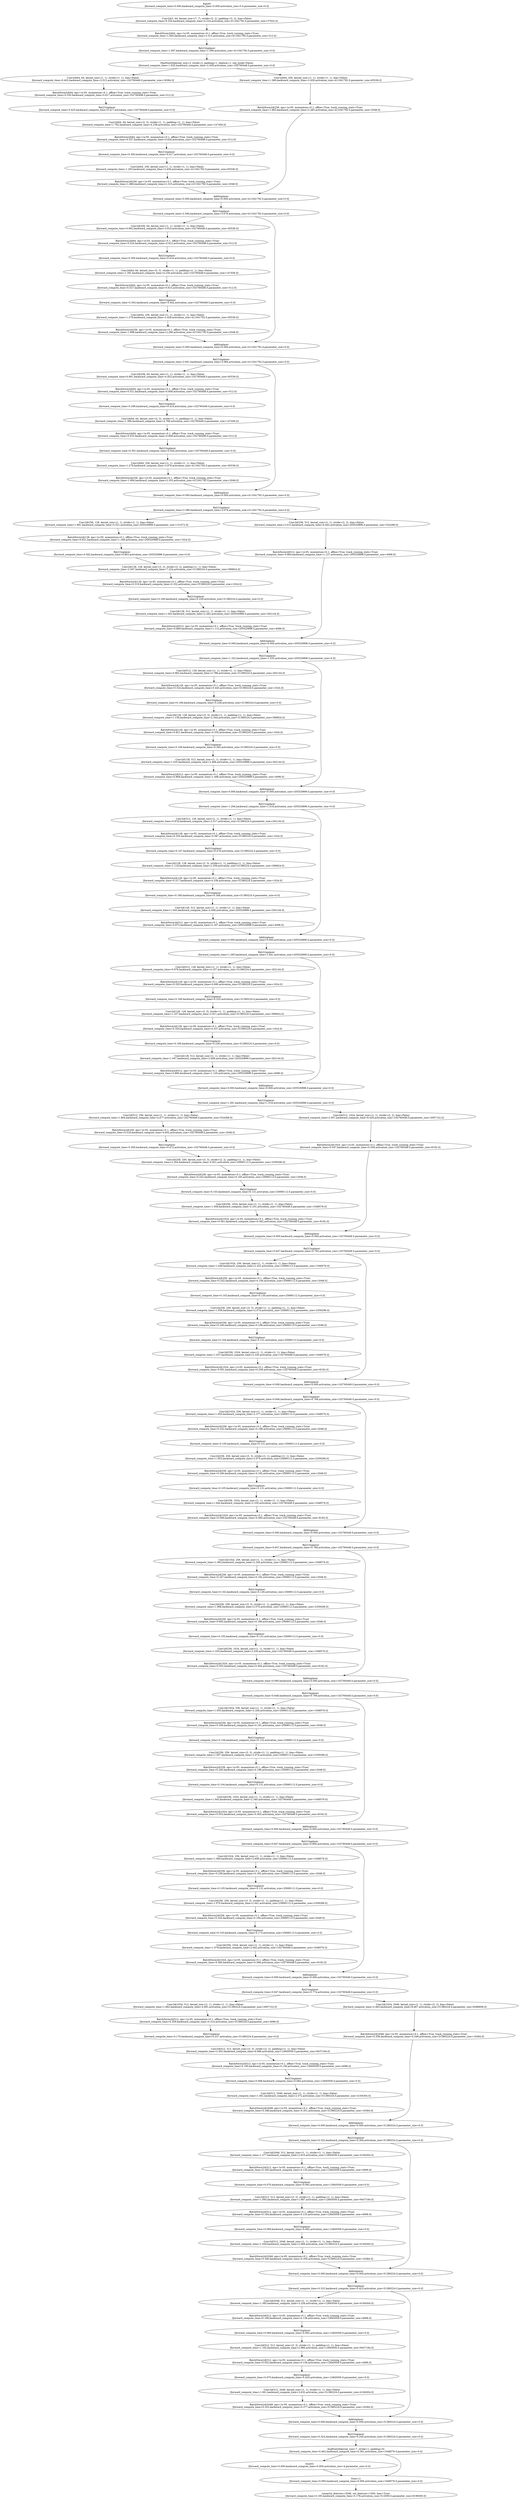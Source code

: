 digraph {
	node1 [label="Input0
[forward_compute_time=0.000,backward_compute_time=0.000,activation_size=0.0,parameter_size=0.0]"]
	node2 [label="Conv2d(3, 64, kernel_size=(7, 7), stride=(2, 2), padding=(3, 3), bias=False)
[forward_compute_time=9.334,backward_compute_time=4.224,activation_size=411041792.0,parameter_size=37632.0]"]
	node3 [label="BatchNorm2d(64, eps=1e-05, momentum=0.1, affine=True, track_running_stats=True)
[forward_compute_time=1.845,backward_compute_time=3.313,activation_size=411041792.0,parameter_size=512.0]"]
	node4 [label="ReLU(inplace)
[forward_compute_time=1.097,backward_compute_time=1.590,activation_size=411041792.0,parameter_size=0.0]"]
	node5 [label="MaxPool2d(kernel_size=3, stride=2, padding=1, dilation=1, ceil_mode=False)
[forward_compute_time=1.025,backward_compute_time=2.430,activation_size=102760448.0,parameter_size=0.0]"]
	node6 [label="Conv2d(64, 64, kernel_size=(1, 1), stride=(1, 1), bias=False)
[forward_compute_time=0.402,backward_compute_time=2.012,activation_size=102760448.0,parameter_size=16384.0]"]
	node7 [label="BatchNorm2d(64, eps=1e-05, momentum=0.1, affine=True, track_running_stats=True)
[forward_compute_time=0.530,backward_compute_time=0.617,activation_size=102760448.0,parameter_size=512.0]"]
	node8 [label="ReLU(inplace)
[forward_compute_time=0.425,backward_compute_time=0.417,activation_size=102760448.0,parameter_size=0.0]"]
	node9 [label="Conv2d(64, 64, kernel_size=(3, 3), stride=(1, 1), padding=(1, 1), bias=False)
[forward_compute_time=1.762,backward_compute_time=4.238,activation_size=102760448.0,parameter_size=147456.0]"]
	node10 [label="BatchNorm2d(64, eps=1e-05, momentum=0.1, affine=True, track_running_stats=True)
[forward_compute_time=0.527,backward_compute_time=0.620,activation_size=102760448.0,parameter_size=512.0]"]
	node11 [label="ReLU(inplace)
[forward_compute_time=0.300,backward_compute_time=0.417,activation_size=102760448.0,parameter_size=0.0]"]
	node12 [label="Conv2d(64, 256, kernel_size=(1, 1), stride=(1, 1), bias=False)
[forward_compute_time=1.293,backward_compute_time=3.436,activation_size=411041792.0,parameter_size=65536.0]"]
	node13 [label="BatchNorm2d(256, eps=1e-05, momentum=0.1, affine=True, track_running_stats=True)
[forward_compute_time=1.686,backward_compute_time=2.315,activation_size=411041792.0,parameter_size=2048.0]"]
	node14 [label="Conv2d(64, 256, kernel_size=(1, 1), stride=(1, 1), bias=False)
[forward_compute_time=1.286,backward_compute_time=3.429,activation_size=411041792.0,parameter_size=65536.0]"]
	node15 [label="BatchNorm2d(256, eps=1e-05, momentum=0.1, affine=True, track_running_stats=True)
[forward_compute_time=1.683,backward_compute_time=2.283,activation_size=411041792.0,parameter_size=2048.0]"]
	node16 [label="Add(inplace)
[forward_compute_time=0.000,backward_compute_time=0.000,activation_size=411041792.0,parameter_size=0.0]"]
	node17 [label="ReLU(inplace)
[forward_compute_time=2.594,backward_compute_time=3.079,activation_size=411041792.0,parameter_size=0.0]"]
	node18 [label="Conv2d(256, 64, kernel_size=(1, 1), stride=(1, 1), bias=False)
[forward_compute_time=0.992,backward_compute_time=3.910,activation_size=102760448.0,parameter_size=65536.0]"]
	node19 [label="BatchNorm2d(64, eps=1e-05, momentum=0.1, affine=True, track_running_stats=True)
[forward_compute_time=0.524,backward_compute_time=0.612,activation_size=102760448.0,parameter_size=512.0]"]
	node20 [label="ReLU(inplace)
[forward_compute_time=0.300,backward_compute_time=0.416,activation_size=102760448.0,parameter_size=0.0]"]
	node21 [label="Conv2d(64, 64, kernel_size=(3, 3), stride=(1, 1), padding=(1, 1), bias=False)
[forward_compute_time=1.391,backward_compute_time=4.230,activation_size=102760448.0,parameter_size=147456.0]"]
	node22 [label="BatchNorm2d(64, eps=1e-05, momentum=0.1, affine=True, track_running_stats=True)
[forward_compute_time=0.527,backward_compute_time=0.615,activation_size=102760448.0,parameter_size=512.0]"]
	node23 [label="ReLU(inplace)
[forward_compute_time=0.302,backward_compute_time=0.442,activation_size=102760448.0,parameter_size=0.0]"]
	node24 [label="Conv2d(64, 256, kernel_size=(1, 1), stride=(1, 1), bias=False)
[forward_compute_time=1.279,backward_compute_time=3.428,activation_size=411041792.0,parameter_size=65536.0]"]
	node25 [label="BatchNorm2d(256, eps=1e-05, momentum=0.1, affine=True, track_running_stats=True)
[forward_compute_time=1.686,backward_compute_time=2.296,activation_size=411041792.0,parameter_size=2048.0]"]
	node26 [label="Add(inplace)
[forward_compute_time=0.000,backward_compute_time=0.000,activation_size=411041792.0,parameter_size=0.0]"]
	node27 [label="ReLU(inplace)
[forward_compute_time=2.601,backward_compute_time=3.084,activation_size=411041792.0,parameter_size=0.0]"]
	node28 [label="Conv2d(256, 64, kernel_size=(1, 1), stride=(1, 1), bias=False)
[forward_compute_time=0.991,backward_compute_time=4.453,activation_size=102760448.0,parameter_size=65536.0]"]
	node29 [label="BatchNorm2d(64, eps=1e-05, momentum=0.1, affine=True, track_running_stats=True)
[forward_compute_time=0.521,backward_compute_time=0.609,activation_size=102760448.0,parameter_size=512.0]"]
	node30 [label="ReLU(inplace)
[forward_compute_time=0.299,backward_compute_time=0.419,activation_size=102760448.0,parameter_size=0.0]"]
	node31 [label="Conv2d(64, 64, kernel_size=(3, 3), stride=(1, 1), padding=(1, 1), bias=False)
[forward_compute_time=1.386,backward_compute_time=4.768,activation_size=102760448.0,parameter_size=147456.0]"]
	node32 [label="BatchNorm2d(64, eps=1e-05, momentum=0.1, affine=True, track_running_stats=True)
[forward_compute_time=0.533,backward_compute_time=0.608,activation_size=102760448.0,parameter_size=512.0]"]
	node33 [label="ReLU(inplace)
[forward_compute_time=0.301,backward_compute_time=0.544,activation_size=102760448.0,parameter_size=0.0]"]
	node34 [label="Conv2d(64, 256, kernel_size=(1, 1), stride=(1, 1), bias=False)
[forward_compute_time=1.279,backward_compute_time=3.976,activation_size=411041792.0,parameter_size=65536.0]"]
	node35 [label="BatchNorm2d(256, eps=1e-05, momentum=0.1, affine=True, track_running_stats=True)
[forward_compute_time=1.694,backward_compute_time=2.353,activation_size=411041792.0,parameter_size=2048.0]"]
	node36 [label="Add(inplace)
[forward_compute_time=0.000,backward_compute_time=0.000,activation_size=411041792.0,parameter_size=0.0]"]
	node37 [label="ReLU(inplace)
[forward_compute_time=2.586,backward_compute_time=3.076,activation_size=411041792.0,parameter_size=0.0]"]
	node38 [label="Conv2d(256, 128, kernel_size=(1, 1), stride=(1, 1), bias=False)
[forward_compute_time=1.891,backward_compute_time=5.521,activation_size=205520896.0,parameter_size=131072.0]"]
	node39 [label="BatchNorm2d(128, eps=1e-05, momentum=0.1, affine=True, track_running_stats=True)
[forward_compute_time=0.921,backward_compute_time=1.169,activation_size=205520896.0,parameter_size=1024.0]"]
	node40 [label="ReLU(inplace)
[forward_compute_time=0.562,backward_compute_time=0.803,activation_size=205520896.0,parameter_size=0.0]"]
	node41 [label="Conv2d(128, 128, kernel_size=(3, 3), stride=(2, 2), padding=(1, 1), bias=False)
[forward_compute_time=2.047,backward_compute_time=7.224,activation_size=51380224.0,parameter_size=589824.0]"]
	node42 [label="BatchNorm2d(128, eps=1e-05, momentum=0.1, affine=True, track_running_stats=True)
[forward_compute_time=0.319,backward_compute_time=0.332,activation_size=51380224.0,parameter_size=1024.0]"]
	node43 [label="ReLU(inplace)
[forward_compute_time=0.169,backward_compute_time=0.229,activation_size=51380224.0,parameter_size=0.0]"]
	node44 [label="Conv2d(128, 512, kernel_size=(1, 1), stride=(1, 1), bias=False)
[forward_compute_time=1.042,backward_compute_time=2.262,activation_size=205520896.0,parameter_size=262144.0]"]
	node45 [label="BatchNorm2d(512, eps=1e-05, momentum=0.1, affine=True, track_running_stats=True)
[forward_compute_time=0.869,backward_compute_time=1.112,activation_size=205520896.0,parameter_size=4096.0]"]
	node46 [label="Conv2d(256, 512, kernel_size=(1, 1), stride=(2, 2), bias=False)
[forward_compute_time=2.012,backward_compute_time=6.442,activation_size=205520896.0,parameter_size=524288.0]"]
	node47 [label="BatchNorm2d(512, eps=1e-05, momentum=0.1, affine=True, track_running_stats=True)
[forward_compute_time=0.864,backward_compute_time=1.127,activation_size=205520896.0,parameter_size=4096.0]"]
	node48 [label="Add(inplace)
[forward_compute_time=0.000,backward_compute_time=0.000,activation_size=205520896.0,parameter_size=0.0]"]
	node49 [label="ReLU(inplace)
[forward_compute_time=1.322,backward_compute_time=1.535,activation_size=205520896.0,parameter_size=0.0]"]
	node50 [label="Conv2d(512, 128, kernel_size=(1, 1), stride=(1, 1), bias=False)
[forward_compute_time=0.982,backward_compute_time=2.788,activation_size=51380224.0,parameter_size=262144.0]"]
	node51 [label="BatchNorm2d(128, eps=1e-05, momentum=0.1, affine=True, track_running_stats=True)
[forward_compute_time=0.324,backward_compute_time=0.443,activation_size=51380224.0,parameter_size=1024.0]"]
	node52 [label="ReLU(inplace)
[forward_compute_time=0.169,backward_compute_time=0.228,activation_size=51380224.0,parameter_size=0.0]"]
	node53 [label="Conv2d(128, 128, kernel_size=(3, 3), stride=(1, 1), padding=(1, 1), bias=False)
[forward_compute_time=1.139,backward_compute_time=2.344,activation_size=51380224.0,parameter_size=589824.0]"]
	node54 [label="BatchNorm2d(128, eps=1e-05, momentum=0.1, affine=True, track_running_stats=True)
[forward_compute_time=0.821,backward_compute_time=0.335,activation_size=51380224.0,parameter_size=1024.0]"]
	node55 [label="ReLU(inplace)
[forward_compute_time=0.169,backward_compute_time=0.365,activation_size=51380224.0,parameter_size=0.0]"]
	node56 [label="Conv2d(128, 512, kernel_size=(1, 1), stride=(1, 1), bias=False)
[forward_compute_time=1.035,backward_compute_time=2.468,activation_size=205520896.0,parameter_size=262144.0]"]
	node57 [label="BatchNorm2d(512, eps=1e-05, momentum=0.1, affine=True, track_running_stats=True)
[forward_compute_time=0.868,backward_compute_time=1.496,activation_size=205520896.0,parameter_size=4096.0]"]
	node58 [label="Add(inplace)
[forward_compute_time=0.000,backward_compute_time=0.000,activation_size=205520896.0,parameter_size=0.0]"]
	node59 [label="ReLU(inplace)
[forward_compute_time=1.294,backward_compute_time=1.516,activation_size=205520896.0,parameter_size=0.0]"]
	node60 [label="Conv2d(512, 128, kernel_size=(1, 1), stride=(1, 1), bias=False)
[forward_compute_time=0.978,backward_compute_time=2.517,activation_size=51380224.0,parameter_size=262144.0]"]
	node61 [label="BatchNorm2d(128, eps=1e-05, momentum=0.1, affine=True, track_running_stats=True)
[forward_compute_time=0.320,backward_compute_time=0.587,activation_size=51380224.0,parameter_size=1024.0]"]
	node62 [label="ReLU(inplace)
[forward_compute_time=0.167,backward_compute_time=0.478,activation_size=51380224.0,parameter_size=0.0]"]
	node63 [label="Conv2d(128, 128, kernel_size=(3, 3), stride=(1, 1), padding=(1, 1), bias=False)
[forward_compute_time=1.118,backward_compute_time=2.359,activation_size=51380224.0,parameter_size=589824.0]"]
	node64 [label="BatchNorm2d(128, eps=1e-05, momentum=0.1, affine=True, track_running_stats=True)
[forward_compute_time=0.317,backward_compute_time=0.336,activation_size=51380224.0,parameter_size=1024.0]"]
	node65 [label="ReLU(inplace)
[forward_compute_time=0.168,backward_compute_time=0.348,activation_size=51380224.0,parameter_size=0.0]"]
	node66 [label="Conv2d(128, 512, kernel_size=(1, 1), stride=(1, 1), bias=False)
[forward_compute_time=1.043,backward_compute_time=2.649,activation_size=205520896.0,parameter_size=262144.0]"]
	node67 [label="BatchNorm2d(512, eps=1e-05, momentum=0.1, affine=True, track_running_stats=True)
[forward_compute_time=0.872,backward_compute_time=2.167,activation_size=205520896.0,parameter_size=4096.0]"]
	node68 [label="Add(inplace)
[forward_compute_time=0.000,backward_compute_time=0.000,activation_size=205520896.0,parameter_size=0.0]"]
	node69 [label="ReLU(inplace)
[forward_compute_time=1.295,backward_compute_time=1.641,activation_size=205520896.0,parameter_size=0.0]"]
	node70 [label="Conv2d(512, 128, kernel_size=(1, 1), stride=(1, 1), bias=False)
[forward_compute_time=0.978,backward_compute_time=4.107,activation_size=51380224.0,parameter_size=262144.0]"]
	node71 [label="BatchNorm2d(128, eps=1e-05, momentum=0.1, affine=True, track_running_stats=True)
[forward_compute_time=0.320,backward_compute_time=0.690,activation_size=51380224.0,parameter_size=1024.0]"]
	node72 [label="ReLU(inplace)
[forward_compute_time=0.169,backward_compute_time=0.233,activation_size=51380224.0,parameter_size=0.0]"]
	node73 [label="Conv2d(128, 128, kernel_size=(3, 3), stride=(1, 1), padding=(1, 1), bias=False)
[forward_compute_time=1.107,backward_compute_time=2.911,activation_size=51380224.0,parameter_size=589824.0]"]
	node74 [label="BatchNorm2d(128, eps=1e-05, momentum=0.1, affine=True, track_running_stats=True)
[forward_compute_time=0.320,backward_compute_time=0.337,activation_size=51380224.0,parameter_size=1024.0]"]
	node75 [label="ReLU(inplace)
[forward_compute_time=0.169,backward_compute_time=0.236,activation_size=51380224.0,parameter_size=0.0]"]
	node76 [label="Conv2d(128, 512, kernel_size=(1, 1), stride=(1, 1), bias=False)
[forward_compute_time=1.047,backward_compute_time=2.608,activation_size=205520896.0,parameter_size=262144.0]"]
	node77 [label="BatchNorm2d(512, eps=1e-05, momentum=0.1, affine=True, track_running_stats=True)
[forward_compute_time=0.866,backward_compute_time=1.120,activation_size=205520896.0,parameter_size=4096.0]"]
	node78 [label="Add(inplace)
[forward_compute_time=0.000,backward_compute_time=0.000,activation_size=205520896.0,parameter_size=0.0]"]
	node79 [label="ReLU(inplace)
[forward_compute_time=1.291,backward_compute_time=1.518,activation_size=205520896.0,parameter_size=0.0]"]
	node80 [label="Conv2d(512, 256, kernel_size=(1, 1), stride=(1, 1), bias=False)
[forward_compute_time=1.864,backward_compute_time=4.677,activation_size=102760448.0,parameter_size=524288.0]"]
	node81 [label="BatchNorm2d(256, eps=1e-05, momentum=0.1, affine=True, track_running_stats=True)
[forward_compute_time=0.518,backward_compute_time=0.602,activation_size=102760448.0,parameter_size=2048.0]"]
	node82 [label="ReLU(inplace)
[forward_compute_time=0.300,backward_compute_time=0.472,activation_size=102760448.0,parameter_size=0.0]"]
	node83 [label="Conv2d(256, 256, kernel_size=(3, 3), stride=(2, 2), padding=(1, 1), bias=False)
[forward_compute_time=2.264,backward_compute_time=5.821,activation_size=25690112.0,parameter_size=2359296.0]"]
	node84 [label="BatchNorm2d(256, eps=1e-05, momentum=0.1, affine=True, track_running_stats=True)
[forward_compute_time=0.242,backward_compute_time=0.193,activation_size=25690112.0,parameter_size=2048.0]"]
	node85 [label="ReLU(inplace)
[forward_compute_time=0.103,backward_compute_time=0.131,activation_size=25690112.0,parameter_size=0.0]"]
	node86 [label="Conv2d(256, 1024, kernel_size=(1, 1), stride=(1, 1), bias=False)
[forward_compute_time=1.058,backward_compute_time=2.331,activation_size=102760448.0,parameter_size=1048576.0]"]
	node87 [label="BatchNorm2d(1024, eps=1e-05, momentum=0.1, affine=True, track_running_stats=True)
[forward_compute_time=0.561,backward_compute_time=0.562,activation_size=102760448.0,parameter_size=8192.0]"]
	node88 [label="Conv2d(512, 1024, kernel_size=(1, 1), stride=(2, 2), bias=False)
[forward_compute_time=2.057,backward_compute_time=6.426,activation_size=102760448.0,parameter_size=2097152.0]"]
	node89 [label="BatchNorm2d(1024, eps=1e-05, momentum=0.1, affine=True, track_running_stats=True)
[forward_compute_time=0.547,backward_compute_time=0.558,activation_size=102760448.0,parameter_size=8192.0]"]
	node90 [label="Add(inplace)
[forward_compute_time=0.000,backward_compute_time=0.000,activation_size=102760448.0,parameter_size=0.0]"]
	node91 [label="ReLU(inplace)
[forward_compute_time=0.647,backward_compute_time=0.792,activation_size=102760448.0,parameter_size=0.0]"]
	node92 [label="Conv2d(1024, 256, kernel_size=(1, 1), stride=(1, 1), bias=False)
[forward_compute_time=1.049,backward_compute_time=2.322,activation_size=25690112.0,parameter_size=1048576.0]"]
	node93 [label="BatchNorm2d(256, eps=1e-05, momentum=0.1, affine=True, track_running_stats=True)
[forward_compute_time=0.242,backward_compute_time=0.194,activation_size=25690112.0,parameter_size=2048.0]"]
	node94 [label="ReLU(inplace)
[forward_compute_time=0.103,backward_compute_time=0.130,activation_size=25690112.0,parameter_size=0.0]"]
	node95 [label="Conv2d(256, 256, kernel_size=(3, 3), stride=(1, 1), padding=(1, 1), bias=False)
[forward_compute_time=1.059,backward_compute_time=2.074,activation_size=25690112.0,parameter_size=2359296.0]"]
	node96 [label="BatchNorm2d(256, eps=1e-05, momentum=0.1, affine=True, track_running_stats=True)
[forward_compute_time=0.240,backward_compute_time=0.198,activation_size=25690112.0,parameter_size=2048.0]"]
	node97 [label="ReLU(inplace)
[forward_compute_time=0.104,backward_compute_time=0.131,activation_size=25690112.0,parameter_size=0.0]"]
	node98 [label="Conv2d(256, 1024, kernel_size=(1, 1), stride=(1, 1), bias=False)
[forward_compute_time=1.037,backward_compute_time=2.330,activation_size=102760448.0,parameter_size=1048576.0]"]
	node99 [label="BatchNorm2d(1024, eps=1e-05, momentum=0.1, affine=True, track_running_stats=True)
[forward_compute_time=0.561,backward_compute_time=0.558,activation_size=102760448.0,parameter_size=8192.0]"]
	node100 [label="Add(inplace)
[forward_compute_time=0.000,backward_compute_time=0.000,activation_size=102760448.0,parameter_size=0.0]"]
	node101 [label="ReLU(inplace)
[forward_compute_time=0.646,backward_compute_time=0.768,activation_size=102760448.0,parameter_size=0.0]"]
	node102 [label="Conv2d(1024, 256, kernel_size=(1, 1), stride=(1, 1), bias=False)
[forward_compute_time=1.050,backward_compute_time=2.377,activation_size=25690112.0,parameter_size=1048576.0]"]
	node103 [label="BatchNorm2d(256, eps=1e-05, momentum=0.1, affine=True, track_running_stats=True)
[forward_compute_time=0.242,backward_compute_time=0.196,activation_size=25690112.0,parameter_size=2048.0]"]
	node104 [label="ReLU(inplace)
[forward_compute_time=0.105,backward_compute_time=0.131,activation_size=25690112.0,parameter_size=0.0]"]
	node105 [label="Conv2d(256, 256, kernel_size=(3, 3), stride=(1, 1), padding=(1, 1), bias=False)
[forward_compute_time=1.053,backward_compute_time=2.075,activation_size=25690112.0,parameter_size=2359296.0]"]
	node106 [label="BatchNorm2d(256, eps=1e-05, momentum=0.1, affine=True, track_running_stats=True)
[forward_compute_time=0.246,backward_compute_time=0.192,activation_size=25690112.0,parameter_size=2048.0]"]
	node107 [label="ReLU(inplace)
[forward_compute_time=0.105,backward_compute_time=0.131,activation_size=25690112.0,parameter_size=0.0]"]
	node108 [label="Conv2d(256, 1024, kernel_size=(1, 1), stride=(1, 1), bias=False)
[forward_compute_time=1.044,backward_compute_time=2.330,activation_size=102760448.0,parameter_size=1048576.0]"]
	node109 [label="BatchNorm2d(1024, eps=1e-05, momentum=0.1, affine=True, track_running_stats=True)
[forward_compute_time=0.568,backward_compute_time=0.585,activation_size=102760448.0,parameter_size=8192.0]"]
	node110 [label="Add(inplace)
[forward_compute_time=0.000,backward_compute_time=0.000,activation_size=102760448.0,parameter_size=0.0]"]
	node111 [label="ReLU(inplace)
[forward_compute_time=0.647,backward_compute_time=0.768,activation_size=102760448.0,parameter_size=0.0]"]
	node112 [label="Conv2d(1024, 256, kernel_size=(1, 1), stride=(1, 1), bias=False)
[forward_compute_time=1.063,backward_compute_time=2.326,activation_size=25690112.0,parameter_size=1048576.0]"]
	node113 [label="BatchNorm2d(256, eps=1e-05, momentum=0.1, affine=True, track_running_stats=True)
[forward_compute_time=0.247,backward_compute_time=0.192,activation_size=25690112.0,parameter_size=2048.0]"]
	node114 [label="ReLU(inplace)
[forward_compute_time=0.102,backward_compute_time=0.129,activation_size=25690112.0,parameter_size=0.0]"]
	node115 [label="Conv2d(256, 256, kernel_size=(3, 3), stride=(1, 1), padding=(1, 1), bias=False)
[forward_compute_time=1.068,backward_compute_time=2.070,activation_size=25690112.0,parameter_size=2359296.0]"]
	node116 [label="BatchNorm2d(256, eps=1e-05, momentum=0.1, affine=True, track_running_stats=True)
[forward_compute_time=0.692,backward_compute_time=0.198,activation_size=25690112.0,parameter_size=2048.0]"]
	node117 [label="ReLU(inplace)
[forward_compute_time=0.105,backward_compute_time=0.131,activation_size=25690112.0,parameter_size=0.0]"]
	node118 [label="Conv2d(256, 1024, kernel_size=(1, 1), stride=(1, 1), bias=False)
[forward_compute_time=1.035,backward_compute_time=2.330,activation_size=102760448.0,parameter_size=1048576.0]"]
	node119 [label="BatchNorm2d(1024, eps=1e-05, momentum=0.1, affine=True, track_running_stats=True)
[forward_compute_time=0.552,backward_compute_time=0.564,activation_size=102760448.0,parameter_size=8192.0]"]
	node120 [label="Add(inplace)
[forward_compute_time=0.000,backward_compute_time=0.000,activation_size=102760448.0,parameter_size=0.0]"]
	node121 [label="ReLU(inplace)
[forward_compute_time=0.648,backward_compute_time=0.769,activation_size=102760448.0,parameter_size=0.0]"]
	node122 [label="Conv2d(1024, 256, kernel_size=(1, 1), stride=(1, 1), bias=False)
[forward_compute_time=1.055,backward_compute_time=2.326,activation_size=25690112.0,parameter_size=1048576.0]"]
	node123 [label="BatchNorm2d(256, eps=1e-05, momentum=0.1, affine=True, track_running_stats=True)
[forward_compute_time=0.256,backward_compute_time=0.191,activation_size=25690112.0,parameter_size=2048.0]"]
	node124 [label="ReLU(inplace)
[forward_compute_time=0.104,backward_compute_time=0.132,activation_size=25690112.0,parameter_size=0.0]"]
	node125 [label="Conv2d(256, 256, kernel_size=(3, 3), stride=(1, 1), padding=(1, 1), bias=False)
[forward_compute_time=1.057,backward_compute_time=2.074,activation_size=25690112.0,parameter_size=2359296.0]"]
	node126 [label="BatchNorm2d(256, eps=1e-05, momentum=0.1, affine=True, track_running_stats=True)
[forward_compute_time=0.240,backward_compute_time=0.198,activation_size=25690112.0,parameter_size=2048.0]"]
	node127 [label="ReLU(inplace)
[forward_compute_time=0.104,backward_compute_time=0.131,activation_size=25690112.0,parameter_size=0.0]"]
	node128 [label="Conv2d(256, 1024, kernel_size=(1, 1), stride=(1, 1), bias=False)
[forward_compute_time=1.043,backward_compute_time=2.340,activation_size=102760448.0,parameter_size=1048576.0]"]
	node129 [label="BatchNorm2d(1024, eps=1e-05, momentum=0.1, affine=True, track_running_stats=True)
[forward_compute_time=0.553,backward_compute_time=0.563,activation_size=102760448.0,parameter_size=8192.0]"]
	node130 [label="Add(inplace)
[forward_compute_time=0.000,backward_compute_time=0.000,activation_size=102760448.0,parameter_size=0.0]"]
	node131 [label="ReLU(inplace)
[forward_compute_time=0.647,backward_compute_time=0.800,activation_size=102760448.0,parameter_size=0.0]"]
	node132 [label="Conv2d(1024, 256, kernel_size=(1, 1), stride=(1, 1), bias=False)
[forward_compute_time=1.060,backward_compute_time=2.609,activation_size=25690112.0,parameter_size=1048576.0]"]
	node133 [label="BatchNorm2d(256, eps=1e-05, momentum=0.1, affine=True, track_running_stats=True)
[forward_compute_time=0.249,backward_compute_time=0.193,activation_size=25690112.0,parameter_size=2048.0]"]
	node134 [label="ReLU(inplace)
[forward_compute_time=0.105,backward_compute_time=0.131,activation_size=25690112.0,parameter_size=0.0]"]
	node135 [label="Conv2d(256, 256, kernel_size=(3, 3), stride=(1, 1), padding=(1, 1), bias=False)
[forward_compute_time=1.070,backward_compute_time=2.441,activation_size=25690112.0,parameter_size=2359296.0]"]
	node136 [label="BatchNorm2d(256, eps=1e-05, momentum=0.1, affine=True, track_running_stats=True)
[forward_compute_time=0.243,backward_compute_time=0.194,activation_size=25690112.0,parameter_size=2048.0]"]
	node137 [label="ReLU(inplace)
[forward_compute_time=0.103,backward_compute_time=0.173,activation_size=25690112.0,parameter_size=0.0]"]
	node138 [label="Conv2d(256, 1024, kernel_size=(1, 1), stride=(1, 1), bias=False)
[forward_compute_time=1.079,backward_compute_time=2.642,activation_size=102760448.0,parameter_size=1048576.0]"]
	node139 [label="BatchNorm2d(1024, eps=1e-05, momentum=0.1, affine=True, track_running_stats=True)
[forward_compute_time=0.560,backward_compute_time=0.568,activation_size=102760448.0,parameter_size=8192.0]"]
	node140 [label="Add(inplace)
[forward_compute_time=0.000,backward_compute_time=0.000,activation_size=102760448.0,parameter_size=0.0]"]
	node141 [label="ReLU(inplace)
[forward_compute_time=0.647,backward_compute_time=0.774,activation_size=102760448.0,parameter_size=0.0]"]
	node142 [label="Conv2d(1024, 512, kernel_size=(1, 1), stride=(1, 1), bias=False)
[forward_compute_time=1.862,backward_compute_time=4.991,activation_size=51380224.0,parameter_size=2097152.0]"]
	node143 [label="BatchNorm2d(512, eps=1e-05, momentum=0.1, affine=True, track_running_stats=True)
[forward_compute_time=0.359,backward_compute_time=0.314,activation_size=51380224.0,parameter_size=4096.0]"]
	node144 [label="ReLU(inplace)
[forward_compute_time=0.170,backward_compute_time=0.237,activation_size=51380224.0,parameter_size=0.0]"]
	node145 [label="Conv2d(512, 512, kernel_size=(3, 3), stride=(2, 2), padding=(1, 1), bias=False)
[forward_compute_time=2.452,backward_compute_time=6.666,activation_size=12845056.0,parameter_size=9437184.0]"]
	node146 [label="BatchNorm2d(512, eps=1e-05, momentum=0.1, affine=True, track_running_stats=True)
[forward_compute_time=0.185,backward_compute_time=0.138,activation_size=12845056.0,parameter_size=4096.0]"]
	node147 [label="ReLU(inplace)
[forward_compute_time=0.068,backward_compute_time=0.084,activation_size=12845056.0,parameter_size=0.0]"]
	node148 [label="Conv2d(512, 2048, kernel_size=(1, 1), stride=(1, 1), bias=False)
[forward_compute_time=1.061,backward_compute_time=2.572,activation_size=51380224.0,parameter_size=4194304.0]"]
	node149 [label="BatchNorm2d(2048, eps=1e-05, momentum=0.1, affine=True, track_running_stats=True)
[forward_compute_time=0.348,backward_compute_time=0.351,activation_size=51380224.0,parameter_size=16384.0]"]
	node150 [label="Conv2d(1024, 2048, kernel_size=(1, 1), stride=(2, 2), bias=False)
[forward_compute_time=2.483,backward_compute_time=8.667,activation_size=51380224.0,parameter_size=8388608.0]"]
	node151 [label="BatchNorm2d(2048, eps=1e-05, momentum=0.1, affine=True, track_running_stats=True)
[forward_compute_time=0.356,backward_compute_time=0.349,activation_size=51380224.0,parameter_size=16384.0]"]
	node152 [label="Add(inplace)
[forward_compute_time=0.000,backward_compute_time=0.000,activation_size=51380224.0,parameter_size=0.0]"]
	node153 [label="ReLU(inplace)
[forward_compute_time=0.322,backward_compute_time=0.394,activation_size=51380224.0,parameter_size=0.0]"]
	node154 [label="Conv2d(2048, 512, kernel_size=(1, 1), stride=(1, 1), bias=False)
[forward_compute_time=1.377,backward_compute_time=2.610,activation_size=12845056.0,parameter_size=4194304.0]"]
	node155 [label="BatchNorm2d(512, eps=1e-05, momentum=0.1, affine=True, track_running_stats=True)
[forward_compute_time=0.185,backward_compute_time=0.135,activation_size=12845056.0,parameter_size=4096.0]"]
	node156 [label="ReLU(inplace)
[forward_compute_time=0.070,backward_compute_time=0.092,activation_size=12845056.0,parameter_size=0.0]"]
	node157 [label="Conv2d(512, 512, kernel_size=(3, 3), stride=(1, 1), padding=(1, 1), bias=False)
[forward_compute_time=1.093,backward_compute_time=1.887,activation_size=12845056.0,parameter_size=9437184.0]"]
	node158 [label="BatchNorm2d(512, eps=1e-05, momentum=0.1, affine=True, track_running_stats=True)
[forward_compute_time=0.184,backward_compute_time=0.135,activation_size=12845056.0,parameter_size=4096.0]"]
	node159 [label="ReLU(inplace)
[forward_compute_time=0.069,backward_compute_time=0.082,activation_size=12845056.0,parameter_size=0.0]"]
	node160 [label="Conv2d(512, 2048, kernel_size=(1, 1), stride=(1, 1), bias=False)
[forward_compute_time=1.059,backward_compute_time=2.569,activation_size=51380224.0,parameter_size=4194304.0]"]
	node161 [label="BatchNorm2d(2048, eps=1e-05, momentum=0.1, affine=True, track_running_stats=True)
[forward_compute_time=0.340,backward_compute_time=0.356,activation_size=51380224.0,parameter_size=16384.0]"]
	node162 [label="Add(inplace)
[forward_compute_time=0.000,backward_compute_time=0.000,activation_size=51380224.0,parameter_size=0.0]"]
	node163 [label="ReLU(inplace)
[forward_compute_time=0.323,backward_compute_time=0.423,activation_size=51380224.0,parameter_size=0.0]"]
	node164 [label="Conv2d(2048, 512, kernel_size=(1, 1), stride=(1, 1), bias=False)
[forward_compute_time=1.385,backward_compute_time=3.239,activation_size=12845056.0,parameter_size=4194304.0]"]
	node165 [label="BatchNorm2d(512, eps=1e-05, momentum=0.1, affine=True, track_running_stats=True)
[forward_compute_time=0.188,backward_compute_time=0.138,activation_size=12845056.0,parameter_size=4096.0]"]
	node166 [label="ReLU(inplace)
[forward_compute_time=0.069,backward_compute_time=0.092,activation_size=12845056.0,parameter_size=0.0]"]
	node167 [label="Conv2d(512, 512, kernel_size=(3, 3), stride=(1, 1), padding=(1, 1), bias=False)
[forward_compute_time=1.102,backward_compute_time=2.889,activation_size=12845056.0,parameter_size=9437184.0]"]
	node168 [label="BatchNorm2d(512, eps=1e-05, momentum=0.1, affine=True, track_running_stats=True)
[forward_compute_time=0.552,backward_compute_time=0.136,activation_size=12845056.0,parameter_size=4096.0]"]
	node169 [label="ReLU(inplace)
[forward_compute_time=0.070,backward_compute_time=0.420,activation_size=12845056.0,parameter_size=0.0]"]
	node170 [label="Conv2d(512, 2048, kernel_size=(1, 1), stride=(1, 1), bias=False)
[forward_compute_time=1.061,backward_compute_time=3.632,activation_size=51380224.0,parameter_size=4194304.0]"]
	node171 [label="BatchNorm2d(2048, eps=1e-05, momentum=0.1, affine=True, track_running_stats=True)
[forward_compute_time=0.352,backward_compute_time=0.377,activation_size=51380224.0,parameter_size=16384.0]"]
	node172 [label="Add(inplace)
[forward_compute_time=0.000,backward_compute_time=0.000,activation_size=51380224.0,parameter_size=0.0]"]
	node173 [label="ReLU(inplace)
[forward_compute_time=0.324,backward_compute_time=0.245,activation_size=51380224.0,parameter_size=0.0]"]
	node174 [label="AvgPool2d(kernel_size=7, stride=1, padding=0)
[forward_compute_time=0.462,backward_compute_time=0.381,activation_size=1048576.0,parameter_size=0.0]"]
	node175 [label="Size(0)
[forward_compute_time=0.000,backward_compute_time=0.000,activation_size=4,parameter_size=0.0]"]
	node176 [label="View(-1)
[forward_compute_time=0.000,backward_compute_time=0.000,activation_size=1048576.0,parameter_size=0.0]"]
	node177 [label="Linear(in_features=2048, out_features=1000, bias=True)
[forward_compute_time=0.195,backward_compute_time=0.178,activation_size=512000.0,parameter_size=8196000.0]"]
	node1 -> node2
	node2 -> node3
	node3 -> node4
	node4 -> node5
	node5 -> node6
	node5 -> node14
	node6 -> node7
	node7 -> node8
	node8 -> node9
	node9 -> node10
	node10 -> node11
	node11 -> node12
	node12 -> node13
	node13 -> node16
	node14 -> node15
	node15 -> node16
	node16 -> node17
	node17 -> node18
	node17 -> node26
	node18 -> node19
	node19 -> node20
	node20 -> node21
	node21 -> node22
	node22 -> node23
	node23 -> node24
	node24 -> node25
	node25 -> node26
	node26 -> node27
	node27 -> node28
	node27 -> node36
	node28 -> node29
	node29 -> node30
	node30 -> node31
	node31 -> node32
	node32 -> node33
	node33 -> node34
	node34 -> node35
	node35 -> node36
	node36 -> node37
	node37 -> node38
	node37 -> node46
	node38 -> node39
	node39 -> node40
	node40 -> node41
	node41 -> node42
	node42 -> node43
	node43 -> node44
	node44 -> node45
	node45 -> node48
	node46 -> node47
	node47 -> node48
	node48 -> node49
	node49 -> node50
	node49 -> node58
	node50 -> node51
	node51 -> node52
	node52 -> node53
	node53 -> node54
	node54 -> node55
	node55 -> node56
	node56 -> node57
	node57 -> node58
	node58 -> node59
	node59 -> node60
	node59 -> node68
	node60 -> node61
	node61 -> node62
	node62 -> node63
	node63 -> node64
	node64 -> node65
	node65 -> node66
	node66 -> node67
	node67 -> node68
	node68 -> node69
	node69 -> node70
	node69 -> node78
	node70 -> node71
	node71 -> node72
	node72 -> node73
	node73 -> node74
	node74 -> node75
	node75 -> node76
	node76 -> node77
	node77 -> node78
	node78 -> node79
	node79 -> node80
	node79 -> node88
	node80 -> node81
	node81 -> node82
	node82 -> node83
	node83 -> node84
	node84 -> node85
	node85 -> node86
	node86 -> node87
	node87 -> node90
	node88 -> node89
	node89 -> node90
	node90 -> node91
	node91 -> node92
	node91 -> node100
	node92 -> node93
	node93 -> node94
	node94 -> node95
	node95 -> node96
	node96 -> node97
	node97 -> node98
	node98 -> node99
	node99 -> node100
	node100 -> node101
	node101 -> node102
	node101 -> node110
	node102 -> node103
	node103 -> node104
	node104 -> node105
	node105 -> node106
	node106 -> node107
	node107 -> node108
	node108 -> node109
	node109 -> node110
	node110 -> node111
	node111 -> node112
	node111 -> node120
	node112 -> node113
	node113 -> node114
	node114 -> node115
	node115 -> node116
	node116 -> node117
	node117 -> node118
	node118 -> node119
	node119 -> node120
	node120 -> node121
	node121 -> node122
	node121 -> node130
	node122 -> node123
	node123 -> node124
	node124 -> node125
	node125 -> node126
	node126 -> node127
	node127 -> node128
	node128 -> node129
	node129 -> node130
	node130 -> node131
	node131 -> node132
	node131 -> node140
	node132 -> node133
	node133 -> node134
	node134 -> node135
	node135 -> node136
	node136 -> node137
	node137 -> node138
	node138 -> node139
	node139 -> node140
	node140 -> node141
	node141 -> node142
	node141 -> node150
	node142 -> node143
	node143 -> node144
	node144 -> node145
	node145 -> node146
	node146 -> node147
	node147 -> node148
	node148 -> node149
	node149 -> node152
	node150 -> node151
	node151 -> node152
	node152 -> node153
	node153 -> node154
	node153 -> node162
	node154 -> node155
	node155 -> node156
	node156 -> node157
	node157 -> node158
	node158 -> node159
	node159 -> node160
	node160 -> node161
	node161 -> node162
	node162 -> node163
	node163 -> node164
	node163 -> node172
	node164 -> node165
	node165 -> node166
	node166 -> node167
	node167 -> node168
	node168 -> node169
	node169 -> node170
	node170 -> node171
	node171 -> node172
	node172 -> node173
	node173 -> node174
	node174 -> node175
	node174 -> node176
	node175 -> node176
	node176 -> node177
}
